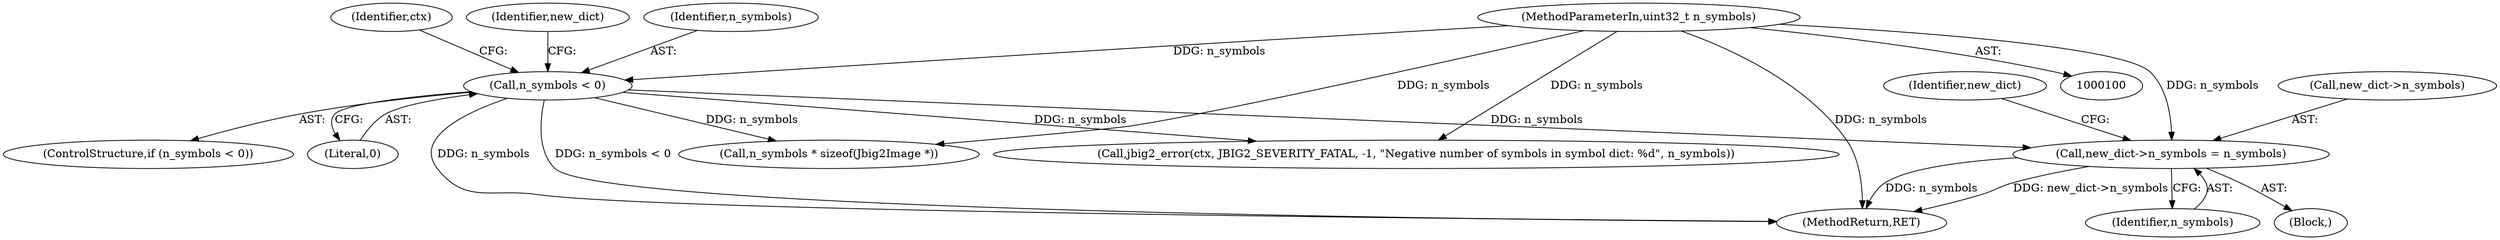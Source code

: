 digraph "0_ghostscript_e698d5c11d27212aa1098bc5b1673a3378563092_16@pointer" {
"1000133" [label="(Call,new_dict->n_symbols = n_symbols)"];
"1000109" [label="(Call,n_symbols < 0)"];
"1000102" [label="(MethodParameterIn,uint32_t n_symbols)"];
"1000137" [label="(Identifier,n_symbols)"];
"1000109" [label="(Call,n_symbols < 0)"];
"1000134" [label="(Call,new_dict->n_symbols)"];
"1000132" [label="(Block,)"];
"1000108" [label="(ControlStructure,if (n_symbols < 0))"];
"1000110" [label="(Identifier,n_symbols)"];
"1000114" [label="(Identifier,ctx)"];
"1000181" [label="(MethodReturn,RET)"];
"1000102" [label="(MethodParameterIn,uint32_t n_symbols)"];
"1000123" [label="(Identifier,new_dict)"];
"1000133" [label="(Call,new_dict->n_symbols = n_symbols)"];
"1000111" [label="(Literal,0)"];
"1000160" [label="(Call,n_symbols * sizeof(Jbig2Image *))"];
"1000113" [label="(Call,jbig2_error(ctx, JBIG2_SEVERITY_FATAL, -1, \"Negative number of symbols in symbol dict: %d\", n_symbols))"];
"1000151" [label="(Identifier,new_dict)"];
"1000133" -> "1000132"  [label="AST: "];
"1000133" -> "1000137"  [label="CFG: "];
"1000134" -> "1000133"  [label="AST: "];
"1000137" -> "1000133"  [label="AST: "];
"1000151" -> "1000133"  [label="CFG: "];
"1000133" -> "1000181"  [label="DDG: new_dict->n_symbols"];
"1000133" -> "1000181"  [label="DDG: n_symbols"];
"1000109" -> "1000133"  [label="DDG: n_symbols"];
"1000102" -> "1000133"  [label="DDG: n_symbols"];
"1000109" -> "1000108"  [label="AST: "];
"1000109" -> "1000111"  [label="CFG: "];
"1000110" -> "1000109"  [label="AST: "];
"1000111" -> "1000109"  [label="AST: "];
"1000114" -> "1000109"  [label="CFG: "];
"1000123" -> "1000109"  [label="CFG: "];
"1000109" -> "1000181"  [label="DDG: n_symbols"];
"1000109" -> "1000181"  [label="DDG: n_symbols < 0"];
"1000102" -> "1000109"  [label="DDG: n_symbols"];
"1000109" -> "1000113"  [label="DDG: n_symbols"];
"1000109" -> "1000160"  [label="DDG: n_symbols"];
"1000102" -> "1000100"  [label="AST: "];
"1000102" -> "1000181"  [label="DDG: n_symbols"];
"1000102" -> "1000113"  [label="DDG: n_symbols"];
"1000102" -> "1000160"  [label="DDG: n_symbols"];
}

